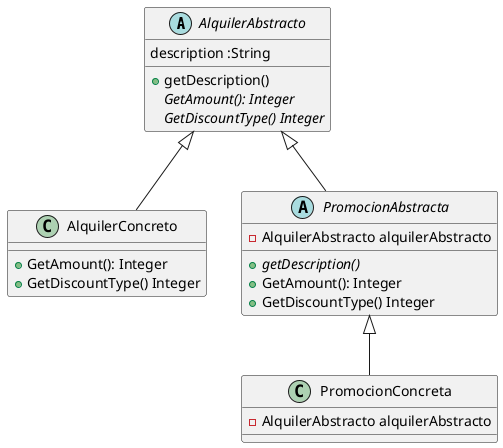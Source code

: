 @startuml

abstract class AlquilerAbstracto
{
 description :String

+getDescription()
 {abstract}GetAmount(): Integer
 {abstract}GetDiscountType() Integer

}

class AlquilerConcreto extends AlquilerAbstracto
{
+GetAmount(): Integer
+GetDiscountType() Integer

}

abstract class PromocionAbstracta extends AlquilerAbstracto
 {
 - AlquilerAbstracto alquilerAbstracto
 {abstract}+getDescription()
+ GetAmount(): Integer
+ GetDiscountType() Integer
}

 class PromocionConcreta extends PromocionAbstracta
 {
 - AlquilerAbstracto alquilerAbstracto


 }





@enduml